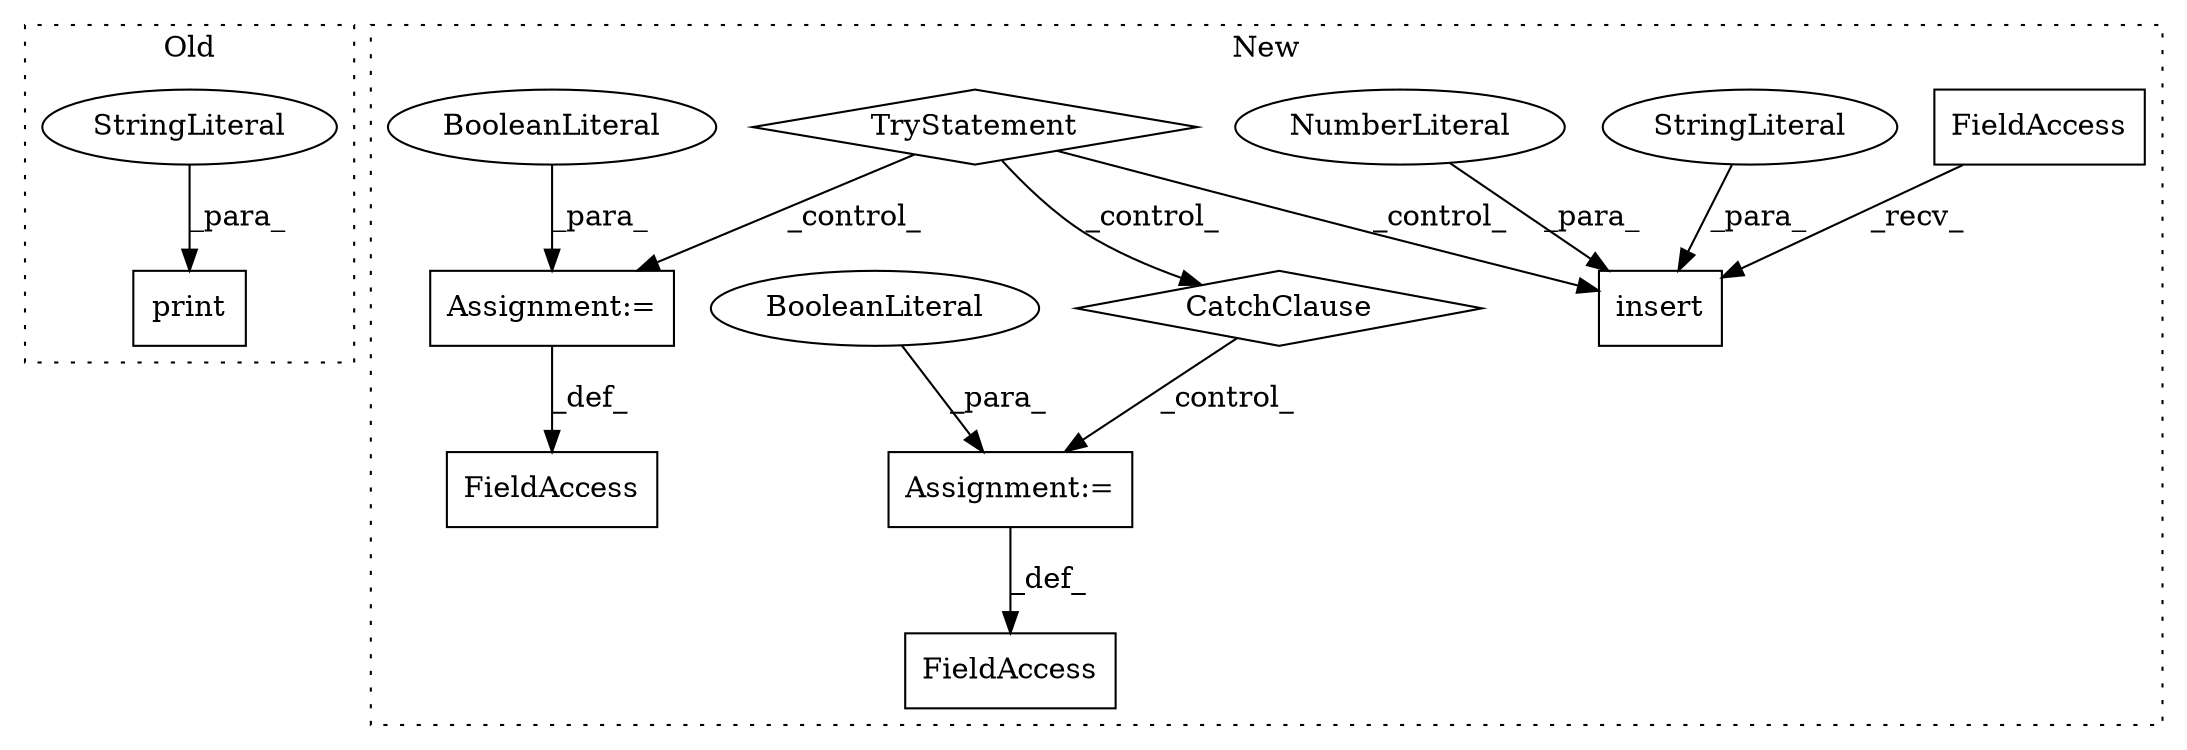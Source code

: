 digraph G {
subgraph cluster0 {
1 [label="print" a="32" s="16953,16976" l="6,1" shape="box"];
5 [label="StringLiteral" a="45" s="16959" l="17" shape="ellipse"];
label = "Old";
style="dotted";
}
subgraph cluster1 {
2 [label="insert" a="32" s="927,983" l="7,1" shape="box"];
3 [label="NumberLiteral" a="34" s="934" l="1" shape="ellipse"];
4 [label="FieldAccess" a="22" s="918" l="3" shape="box"];
6 [label="TryStatement" a="54" s="807" l="4" shape="diamond"];
7 [label="CatchClause" a="12" s="1037,1073" l="13,2" shape="diamond"];
8 [label="Assignment:=" a="7" s="1112" l="1" shape="box"];
9 [label="FieldAccess" a="22" s="1085" l="27" shape="box"];
10 [label="BooleanLiteral" a="9" s="1113" l="5" shape="ellipse"];
11 [label="Assignment:=" a="7" s="1021" l="1" shape="box"];
12 [label="FieldAccess" a="22" s="994" l="27" shape="box"];
13 [label="BooleanLiteral" a="9" s="1022" l="4" shape="ellipse"];
14 [label="StringLiteral" a="45" s="936" l="47" shape="ellipse"];
label = "New";
style="dotted";
}
3 -> 2 [label="_para_"];
4 -> 2 [label="_recv_"];
5 -> 1 [label="_para_"];
6 -> 2 [label="_control_"];
6 -> 11 [label="_control_"];
6 -> 7 [label="_control_"];
7 -> 8 [label="_control_"];
8 -> 9 [label="_def_"];
10 -> 8 [label="_para_"];
11 -> 12 [label="_def_"];
13 -> 11 [label="_para_"];
14 -> 2 [label="_para_"];
}